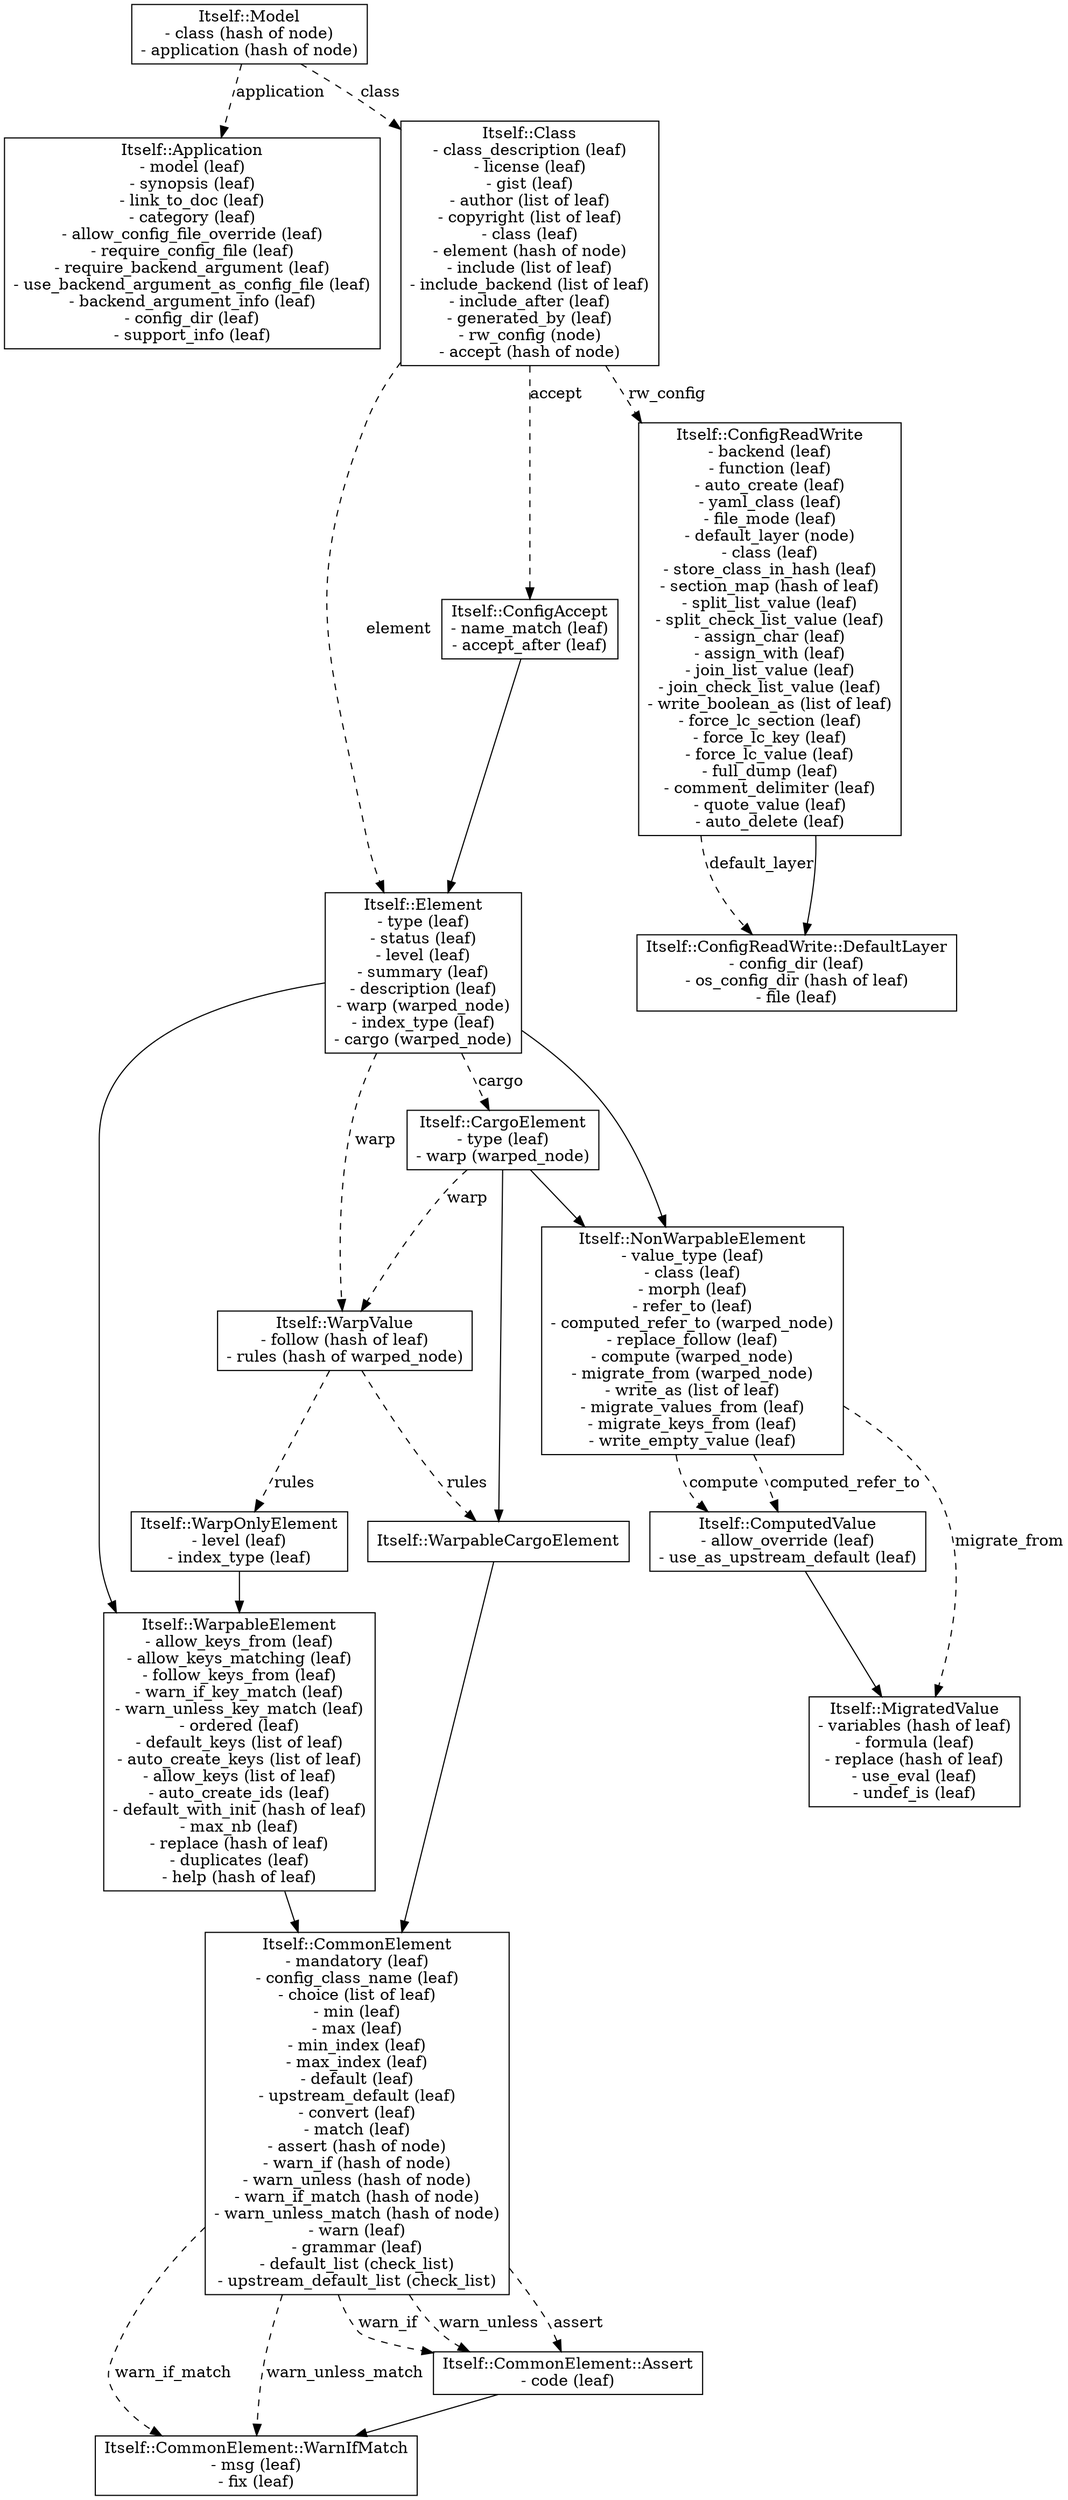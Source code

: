digraph model {
Itself__Application [shape=box label="Itself::Application\n- model (leaf)\n- synopsis (leaf)\n- link_to_doc (leaf)\n- category (leaf)\n- allow_config_file_override (leaf)\n- require_config_file (leaf)\n- require_backend_argument (leaf)\n- use_backend_argument_as_config_file (leaf)\n- backend_argument_info (leaf)\n- config_dir (leaf)\n- support_info (leaf)\n"];

Itself__CargoElement [shape=box label="Itself::CargoElement\n- type (leaf)\n- warp (warped_node)\n"];
Itself__CargoElement -> Itself__WarpValue [ style=dashed, label="warp" ];

Itself__CargoElement -> Itself__NonWarpableElement ;
Itself__CargoElement -> Itself__WarpableCargoElement ;
Itself__Class [shape=box label="Itself::Class\n- class_description (leaf)\n- license (leaf)\n- gist (leaf)\n- author (list of leaf)\n- copyright (list of leaf)\n- class (leaf)\n- element (hash of node)\n- include (list of leaf)\n- include_backend (list of leaf)\n- include_after (leaf)\n- generated_by (leaf)\n- rw_config (node)\n- accept (hash of node)\n"];
Itself__Class -> Itself__Element [ style=dashed, label="element" ];
Itself__Class -> Itself__ConfigReadWrite [ style=dashed, label="rw_config" ];
Itself__Class -> Itself__ConfigAccept [ style=dashed, label="accept" ];

Itself__CommonElement [shape=box label="Itself::CommonElement\n- mandatory (leaf)\n- config_class_name (leaf)\n- choice (list of leaf)\n- min (leaf)\n- max (leaf)\n- min_index (leaf)\n- max_index (leaf)\n- default (leaf)\n- upstream_default (leaf)\n- convert (leaf)\n- match (leaf)\n- assert (hash of node)\n- warn_if (hash of node)\n- warn_unless (hash of node)\n- warn_if_match (hash of node)\n- warn_unless_match (hash of node)\n- warn (leaf)\n- grammar (leaf)\n- default_list (check_list)\n- upstream_default_list (check_list)\n"];
Itself__CommonElement -> Itself__CommonElement__Assert [ style=dashed, label="assert" ];
Itself__CommonElement -> Itself__CommonElement__Assert [ style=dashed, label="warn_if" ];
Itself__CommonElement -> Itself__CommonElement__Assert [ style=dashed, label="warn_unless" ];
Itself__CommonElement -> Itself__CommonElement__WarnIfMatch [ style=dashed, label="warn_if_match" ];
Itself__CommonElement -> Itself__CommonElement__WarnIfMatch [ style=dashed, label="warn_unless_match" ];

Itself__CommonElement__Assert [shape=box label="Itself::CommonElement::Assert\n- code (leaf)\n"];

Itself__CommonElement__Assert -> Itself__CommonElement__WarnIfMatch ;
Itself__CommonElement__WarnIfMatch [shape=box label="Itself::CommonElement::WarnIfMatch\n- msg (leaf)\n- fix (leaf)\n"];

Itself__ComputedValue [shape=box label="Itself::ComputedValue\n- allow_override (leaf)\n- use_as_upstream_default (leaf)\n"];

Itself__ComputedValue -> Itself__MigratedValue ;
Itself__ConfigAccept [shape=box label="Itself::ConfigAccept\n- name_match (leaf)\n- accept_after (leaf)\n"];

Itself__ConfigAccept -> Itself__Element ;
Itself__ConfigReadWrite [shape=box label="Itself::ConfigReadWrite\n- backend (leaf)\n- function (leaf)\n- auto_create (leaf)\n- yaml_class (leaf)\n- file_mode (leaf)\n- default_layer (node)\n- class (leaf)\n- store_class_in_hash (leaf)\n- section_map (hash of leaf)\n- split_list_value (leaf)\n- split_check_list_value (leaf)\n- assign_char (leaf)\n- assign_with (leaf)\n- join_list_value (leaf)\n- join_check_list_value (leaf)\n- write_boolean_as (list of leaf)\n- force_lc_section (leaf)\n- force_lc_key (leaf)\n- force_lc_value (leaf)\n- full_dump (leaf)\n- comment_delimiter (leaf)\n- quote_value (leaf)\n- auto_delete (leaf)\n"];
Itself__ConfigReadWrite -> Itself__ConfigReadWrite__DefaultLayer [ style=dashed, label="default_layer" ];

Itself__ConfigReadWrite -> Itself__ConfigReadWrite__DefaultLayer ;
Itself__ConfigReadWrite__DefaultLayer [shape=box label="Itself::ConfigReadWrite::DefaultLayer\n- config_dir (leaf)\n- os_config_dir (hash of leaf)\n- file (leaf)\n"];

Itself__Element [shape=box label="Itself::Element\n- type (leaf)\n- status (leaf)\n- level (leaf)\n- summary (leaf)\n- description (leaf)\n- warp (warped_node)\n- index_type (leaf)\n- cargo (warped_node)\n"];
Itself__Element -> Itself__WarpValue [ style=dashed, label="warp" ];
Itself__Element -> Itself__CargoElement [ style=dashed, label="cargo" ];

Itself__Element -> Itself__NonWarpableElement ;
Itself__Element -> Itself__WarpableElement ;
Itself__MigratedValue [shape=box label="Itself::MigratedValue\n- variables (hash of leaf)\n- formula (leaf)\n- replace (hash of leaf)\n- use_eval (leaf)\n- undef_is (leaf)\n"];

Itself__Model [shape=box label="Itself::Model\n- class (hash of node)\n- application (hash of node)\n"];
Itself__Model -> Itself__Class [ style=dashed, label="class" ];
Itself__Model -> Itself__Application [ style=dashed, label="application" ];

Itself__NonWarpableElement [shape=box label="Itself::NonWarpableElement\n- value_type (leaf)\n- class (leaf)\n- morph (leaf)\n- refer_to (leaf)\n- computed_refer_to (warped_node)\n- replace_follow (leaf)\n- compute (warped_node)\n- migrate_from (warped_node)\n- write_as (list of leaf)\n- migrate_values_from (leaf)\n- migrate_keys_from (leaf)\n- write_empty_value (leaf)\n"];
Itself__NonWarpableElement -> Itself__ComputedValue [ style=dashed, label="computed_refer_to" ];
Itself__NonWarpableElement -> Itself__ComputedValue [ style=dashed, label="compute" ];
Itself__NonWarpableElement -> Itself__MigratedValue [ style=dashed, label="migrate_from" ];

Itself__WarpOnlyElement [shape=box label="Itself::WarpOnlyElement\n- level (leaf)\n- index_type (leaf)\n"];

Itself__WarpOnlyElement -> Itself__WarpableElement ;
Itself__WarpValue [shape=box label="Itself::WarpValue\n- follow (hash of leaf)\n- rules (hash of warped_node)\n"];
Itself__WarpValue -> Itself__WarpableCargoElement [ style=dashed, label="rules" ];
Itself__WarpValue -> Itself__WarpOnlyElement [ style=dashed, label="rules" ];

Itself__WarpableCargoElement [shape=box label="Itself::WarpableCargoElement\n"];

Itself__WarpableCargoElement -> Itself__CommonElement ;
Itself__WarpableElement [shape=box label="Itself::WarpableElement\n- allow_keys_from (leaf)\n- allow_keys_matching (leaf)\n- follow_keys_from (leaf)\n- warn_if_key_match (leaf)\n- warn_unless_key_match (leaf)\n- ordered (leaf)\n- default_keys (list of leaf)\n- auto_create_keys (list of leaf)\n- allow_keys (list of leaf)\n- auto_create_ids (leaf)\n- default_with_init (hash of leaf)\n- max_nb (leaf)\n- replace (hash of leaf)\n- duplicates (leaf)\n- help (hash of leaf)\n"];

Itself__WarpableElement -> Itself__CommonElement ;
}
